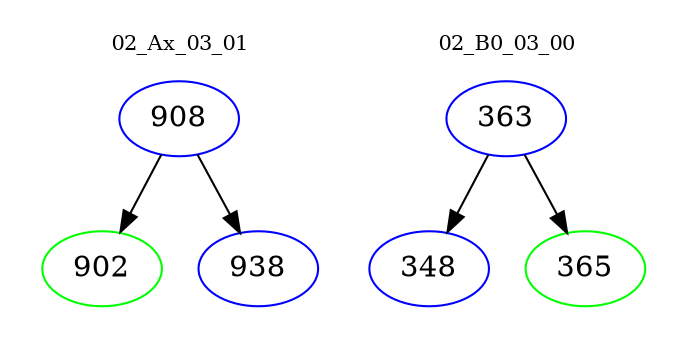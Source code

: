 digraph{
subgraph cluster_0 {
color = white
label = "02_Ax_03_01";
fontsize=10;
T0_908 [label="908", color="blue"]
T0_908 -> T0_902 [color="black"]
T0_902 [label="902", color="green"]
T0_908 -> T0_938 [color="black"]
T0_938 [label="938", color="blue"]
}
subgraph cluster_1 {
color = white
label = "02_B0_03_00";
fontsize=10;
T1_363 [label="363", color="blue"]
T1_363 -> T1_348 [color="black"]
T1_348 [label="348", color="blue"]
T1_363 -> T1_365 [color="black"]
T1_365 [label="365", color="green"]
}
}
